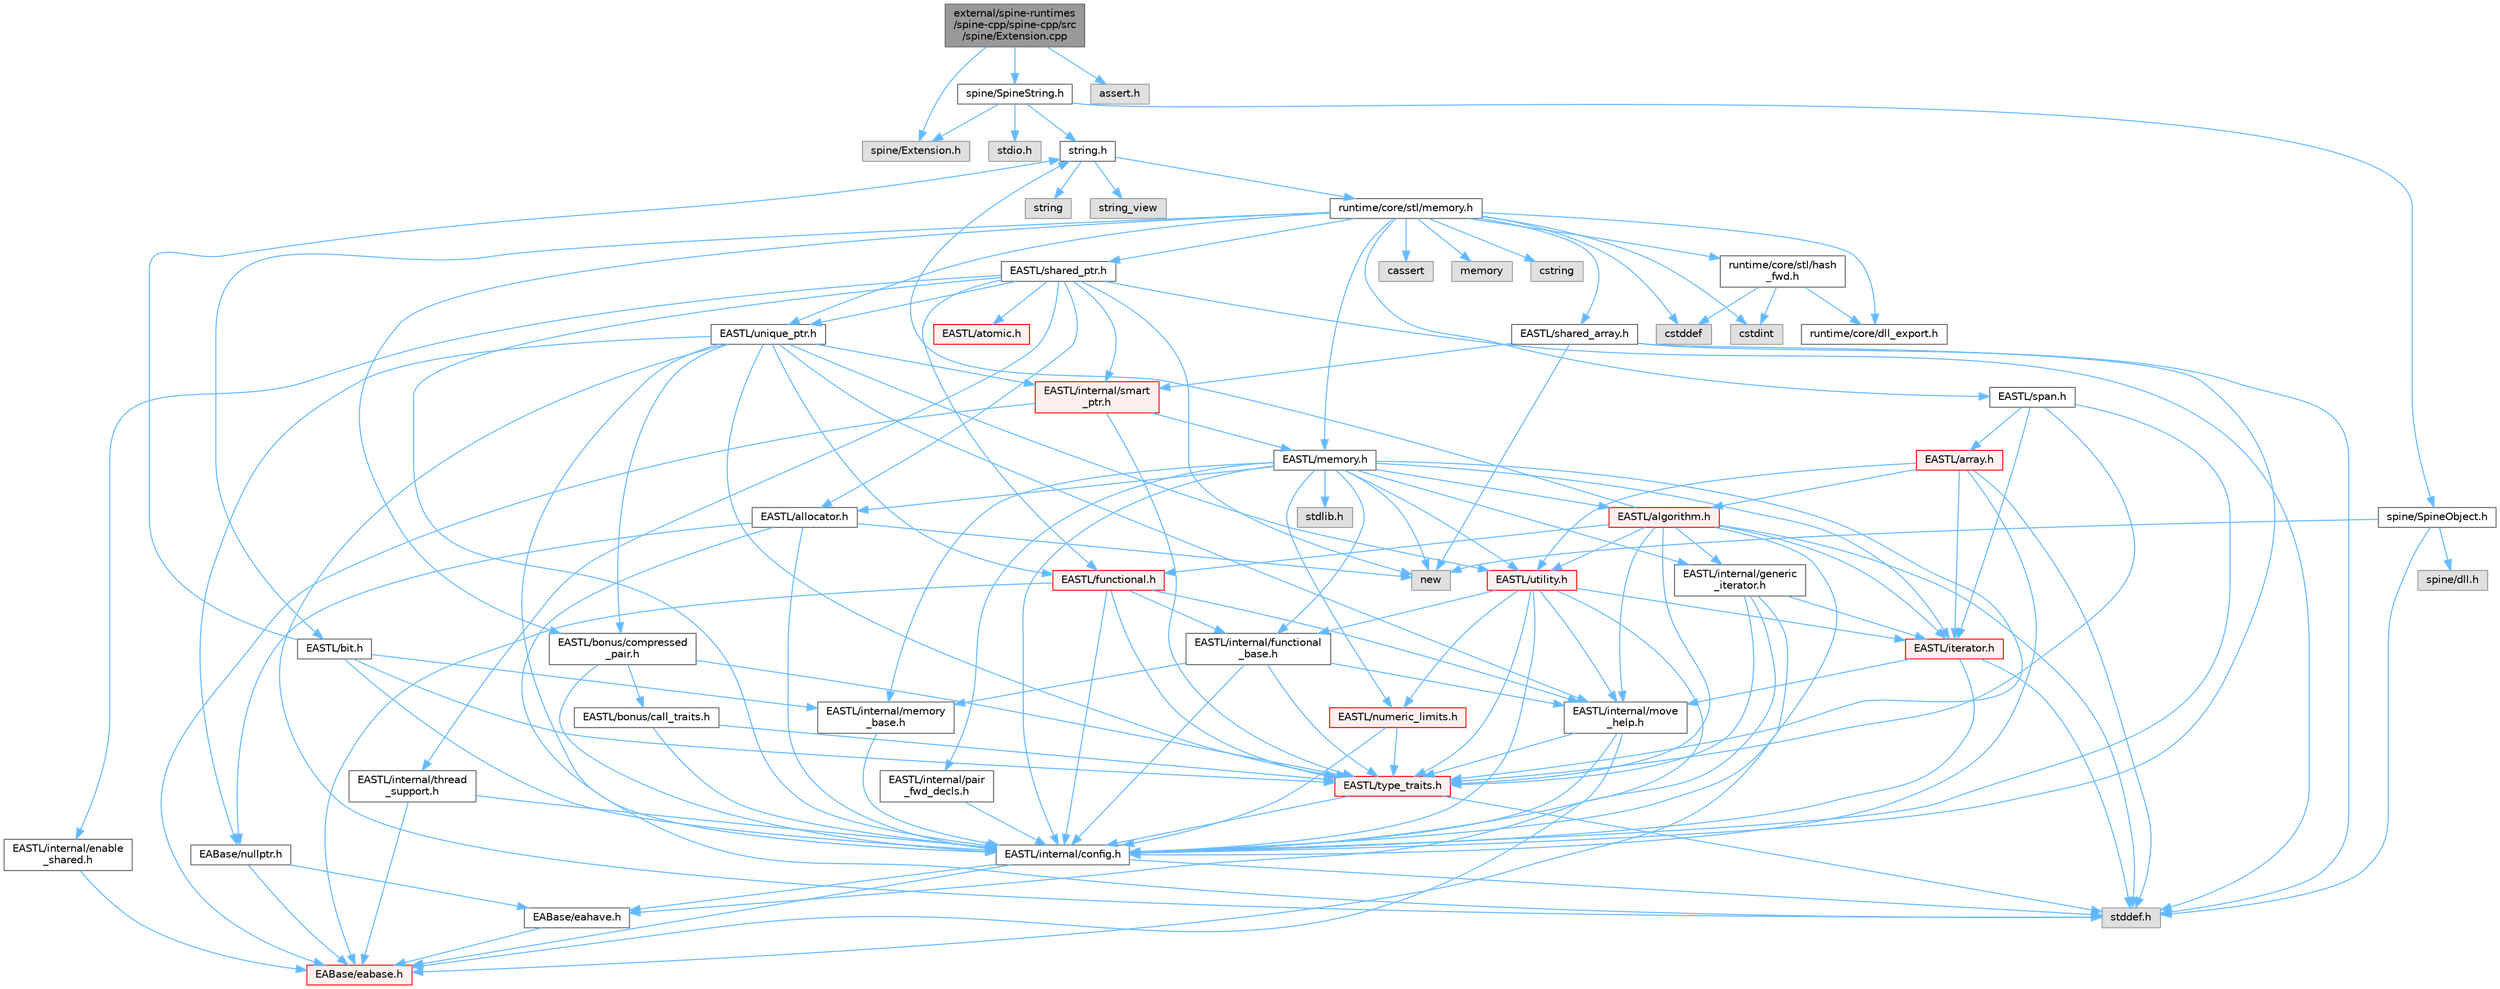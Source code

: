 digraph "external/spine-runtimes/spine-cpp/spine-cpp/src/spine/Extension.cpp"
{
 // LATEX_PDF_SIZE
  bgcolor="transparent";
  edge [fontname=Helvetica,fontsize=10,labelfontname=Helvetica,labelfontsize=10];
  node [fontname=Helvetica,fontsize=10,shape=box,height=0.2,width=0.4];
  Node1 [id="Node000001",label="external/spine-runtimes\l/spine-cpp/spine-cpp/src\l/spine/Extension.cpp",height=0.2,width=0.4,color="gray40", fillcolor="grey60", style="filled", fontcolor="black",tooltip=" "];
  Node1 -> Node2 [id="edge1_Node000001_Node000002",color="steelblue1",style="solid",tooltip=" "];
  Node2 [id="Node000002",label="spine/Extension.h",height=0.2,width=0.4,color="grey60", fillcolor="#E0E0E0", style="filled",tooltip=" "];
  Node1 -> Node3 [id="edge2_Node000001_Node000003",color="steelblue1",style="solid",tooltip=" "];
  Node3 [id="Node000003",label="spine/SpineString.h",height=0.2,width=0.4,color="grey40", fillcolor="white", style="filled",URL="$_spine_string_8h.html",tooltip=" "];
  Node3 -> Node4 [id="edge3_Node000003_Node000004",color="steelblue1",style="solid",tooltip=" "];
  Node4 [id="Node000004",label="spine/SpineObject.h",height=0.2,width=0.4,color="grey40", fillcolor="white", style="filled",URL="$_spine_object_8h.html",tooltip=" "];
  Node4 -> Node5 [id="edge4_Node000004_Node000005",color="steelblue1",style="solid",tooltip=" "];
  Node5 [id="Node000005",label="new",height=0.2,width=0.4,color="grey60", fillcolor="#E0E0E0", style="filled",tooltip=" "];
  Node4 -> Node6 [id="edge5_Node000004_Node000006",color="steelblue1",style="solid",tooltip=" "];
  Node6 [id="Node000006",label="stddef.h",height=0.2,width=0.4,color="grey60", fillcolor="#E0E0E0", style="filled",tooltip=" "];
  Node4 -> Node7 [id="edge6_Node000004_Node000007",color="steelblue1",style="solid",tooltip=" "];
  Node7 [id="Node000007",label="spine/dll.h",height=0.2,width=0.4,color="grey60", fillcolor="#E0E0E0", style="filled",tooltip=" "];
  Node3 -> Node2 [id="edge7_Node000003_Node000002",color="steelblue1",style="solid",tooltip=" "];
  Node3 -> Node8 [id="edge8_Node000003_Node000008",color="steelblue1",style="solid",tooltip=" "];
  Node8 [id="Node000008",label="string.h",height=0.2,width=0.4,color="grey40", fillcolor="white", style="filled",URL="$string_8h.html",tooltip=" "];
  Node8 -> Node9 [id="edge9_Node000008_Node000009",color="steelblue1",style="solid",tooltip=" "];
  Node9 [id="Node000009",label="string",height=0.2,width=0.4,color="grey60", fillcolor="#E0E0E0", style="filled",tooltip=" "];
  Node8 -> Node10 [id="edge10_Node000008_Node000010",color="steelblue1",style="solid",tooltip=" "];
  Node10 [id="Node000010",label="string_view",height=0.2,width=0.4,color="grey60", fillcolor="#E0E0E0", style="filled",tooltip=" "];
  Node8 -> Node11 [id="edge11_Node000008_Node000011",color="steelblue1",style="solid",tooltip=" "];
  Node11 [id="Node000011",label="runtime/core/stl/memory.h",height=0.2,width=0.4,color="grey40", fillcolor="white", style="filled",URL="$runtime_2core_2stl_2memory_8h.html",tooltip=" "];
  Node11 -> Node12 [id="edge12_Node000011_Node000012",color="steelblue1",style="solid",tooltip=" "];
  Node12 [id="Node000012",label="cstddef",height=0.2,width=0.4,color="grey60", fillcolor="#E0E0E0", style="filled",tooltip=" "];
  Node11 -> Node13 [id="edge13_Node000011_Node000013",color="steelblue1",style="solid",tooltip=" "];
  Node13 [id="Node000013",label="cstdint",height=0.2,width=0.4,color="grey60", fillcolor="#E0E0E0", style="filled",tooltip=" "];
  Node11 -> Node14 [id="edge14_Node000011_Node000014",color="steelblue1",style="solid",tooltip=" "];
  Node14 [id="Node000014",label="cassert",height=0.2,width=0.4,color="grey60", fillcolor="#E0E0E0", style="filled",tooltip=" "];
  Node11 -> Node15 [id="edge15_Node000011_Node000015",color="steelblue1",style="solid",tooltip=" "];
  Node15 [id="Node000015",label="memory",height=0.2,width=0.4,color="grey60", fillcolor="#E0E0E0", style="filled",tooltip=" "];
  Node11 -> Node16 [id="edge16_Node000011_Node000016",color="steelblue1",style="solid",tooltip=" "];
  Node16 [id="Node000016",label="cstring",height=0.2,width=0.4,color="grey60", fillcolor="#E0E0E0", style="filled",tooltip=" "];
  Node11 -> Node17 [id="edge17_Node000011_Node000017",color="steelblue1",style="solid",tooltip=" "];
  Node17 [id="Node000017",label="EASTL/bit.h",height=0.2,width=0.4,color="grey40", fillcolor="white", style="filled",URL="$bit_8h.html",tooltip=" "];
  Node17 -> Node18 [id="edge18_Node000017_Node000018",color="steelblue1",style="solid",tooltip=" "];
  Node18 [id="Node000018",label="EASTL/internal/config.h",height=0.2,width=0.4,color="grey40", fillcolor="white", style="filled",URL="$runtime_2_e_a_s_t_l_2include_2_e_a_s_t_l_2internal_2config_8h.html",tooltip=" "];
  Node18 -> Node19 [id="edge19_Node000018_Node000019",color="steelblue1",style="solid",tooltip=" "];
  Node19 [id="Node000019",label="EABase/eabase.h",height=0.2,width=0.4,color="red", fillcolor="#FFF0F0", style="filled",URL="$eabase_8h.html",tooltip=" "];
  Node18 -> Node25 [id="edge20_Node000018_Node000025",color="steelblue1",style="solid",tooltip=" "];
  Node25 [id="Node000025",label="EABase/eahave.h",height=0.2,width=0.4,color="grey40", fillcolor="white", style="filled",URL="$eahave_8h.html",tooltip=" "];
  Node25 -> Node19 [id="edge21_Node000025_Node000019",color="steelblue1",style="solid",tooltip=" "];
  Node18 -> Node6 [id="edge22_Node000018_Node000006",color="steelblue1",style="solid",tooltip=" "];
  Node17 -> Node26 [id="edge23_Node000017_Node000026",color="steelblue1",style="solid",tooltip=" "];
  Node26 [id="Node000026",label="EASTL/internal/memory\l_base.h",height=0.2,width=0.4,color="grey40", fillcolor="white", style="filled",URL="$memory__base_8h.html",tooltip=" "];
  Node26 -> Node18 [id="edge24_Node000026_Node000018",color="steelblue1",style="solid",tooltip=" "];
  Node17 -> Node27 [id="edge25_Node000017_Node000027",color="steelblue1",style="solid",tooltip=" "];
  Node27 [id="Node000027",label="EASTL/type_traits.h",height=0.2,width=0.4,color="red", fillcolor="#FFF0F0", style="filled",URL="$_e_a_s_t_l_2include_2_e_a_s_t_l_2type__traits_8h.html",tooltip=" "];
  Node27 -> Node18 [id="edge26_Node000027_Node000018",color="steelblue1",style="solid",tooltip=" "];
  Node27 -> Node6 [id="edge27_Node000027_Node000006",color="steelblue1",style="solid",tooltip=" "];
  Node17 -> Node8 [id="edge28_Node000017_Node000008",color="steelblue1",style="solid",tooltip=" "];
  Node11 -> Node37 [id="edge29_Node000011_Node000037",color="steelblue1",style="solid",tooltip=" "];
  Node37 [id="Node000037",label="EASTL/memory.h",height=0.2,width=0.4,color="grey40", fillcolor="white", style="filled",URL="$runtime_2_e_a_s_t_l_2include_2_e_a_s_t_l_2memory_8h.html",tooltip=" "];
  Node37 -> Node18 [id="edge30_Node000037_Node000018",color="steelblue1",style="solid",tooltip=" "];
  Node37 -> Node26 [id="edge31_Node000037_Node000026",color="steelblue1",style="solid",tooltip=" "];
  Node37 -> Node38 [id="edge32_Node000037_Node000038",color="steelblue1",style="solid",tooltip=" "];
  Node38 [id="Node000038",label="EASTL/internal/generic\l_iterator.h",height=0.2,width=0.4,color="grey40", fillcolor="white", style="filled",URL="$generic__iterator_8h.html",tooltip=" "];
  Node38 -> Node19 [id="edge33_Node000038_Node000019",color="steelblue1",style="solid",tooltip=" "];
  Node38 -> Node18 [id="edge34_Node000038_Node000018",color="steelblue1",style="solid",tooltip=" "];
  Node38 -> Node39 [id="edge35_Node000038_Node000039",color="steelblue1",style="solid",tooltip=" "];
  Node39 [id="Node000039",label="EASTL/iterator.h",height=0.2,width=0.4,color="red", fillcolor="#FFF0F0", style="filled",URL="$_e_a_s_t_l_2include_2_e_a_s_t_l_2iterator_8h.html",tooltip=" "];
  Node39 -> Node18 [id="edge36_Node000039_Node000018",color="steelblue1",style="solid",tooltip=" "];
  Node39 -> Node40 [id="edge37_Node000039_Node000040",color="steelblue1",style="solid",tooltip=" "];
  Node40 [id="Node000040",label="EASTL/internal/move\l_help.h",height=0.2,width=0.4,color="grey40", fillcolor="white", style="filled",URL="$move__help_8h.html",tooltip=" "];
  Node40 -> Node19 [id="edge38_Node000040_Node000019",color="steelblue1",style="solid",tooltip=" "];
  Node40 -> Node18 [id="edge39_Node000040_Node000018",color="steelblue1",style="solid",tooltip=" "];
  Node40 -> Node27 [id="edge40_Node000040_Node000027",color="steelblue1",style="solid",tooltip=" "];
  Node39 -> Node6 [id="edge41_Node000039_Node000006",color="steelblue1",style="solid",tooltip=" "];
  Node38 -> Node27 [id="edge42_Node000038_Node000027",color="steelblue1",style="solid",tooltip=" "];
  Node37 -> Node42 [id="edge43_Node000037_Node000042",color="steelblue1",style="solid",tooltip=" "];
  Node42 [id="Node000042",label="EASTL/internal/pair\l_fwd_decls.h",height=0.2,width=0.4,color="grey40", fillcolor="white", style="filled",URL="$pair__fwd__decls_8h.html",tooltip=" "];
  Node42 -> Node18 [id="edge44_Node000042_Node000018",color="steelblue1",style="solid",tooltip=" "];
  Node37 -> Node43 [id="edge45_Node000037_Node000043",color="steelblue1",style="solid",tooltip=" "];
  Node43 [id="Node000043",label="EASTL/internal/functional\l_base.h",height=0.2,width=0.4,color="grey40", fillcolor="white", style="filled",URL="$functional__base_8h.html",tooltip=" "];
  Node43 -> Node18 [id="edge46_Node000043_Node000018",color="steelblue1",style="solid",tooltip=" "];
  Node43 -> Node26 [id="edge47_Node000043_Node000026",color="steelblue1",style="solid",tooltip=" "];
  Node43 -> Node40 [id="edge48_Node000043_Node000040",color="steelblue1",style="solid",tooltip=" "];
  Node43 -> Node27 [id="edge49_Node000043_Node000027",color="steelblue1",style="solid",tooltip=" "];
  Node37 -> Node44 [id="edge50_Node000037_Node000044",color="steelblue1",style="solid",tooltip=" "];
  Node44 [id="Node000044",label="EASTL/algorithm.h",height=0.2,width=0.4,color="red", fillcolor="#FFF0F0", style="filled",URL="$_e_a_s_t_l_2include_2_e_a_s_t_l_2algorithm_8h.html",tooltip=" "];
  Node44 -> Node18 [id="edge51_Node000044_Node000018",color="steelblue1",style="solid",tooltip=" "];
  Node44 -> Node27 [id="edge52_Node000044_Node000027",color="steelblue1",style="solid",tooltip=" "];
  Node44 -> Node40 [id="edge53_Node000044_Node000040",color="steelblue1",style="solid",tooltip=" "];
  Node44 -> Node39 [id="edge54_Node000044_Node000039",color="steelblue1",style="solid",tooltip=" "];
  Node44 -> Node47 [id="edge55_Node000044_Node000047",color="steelblue1",style="solid",tooltip=" "];
  Node47 [id="Node000047",label="EASTL/functional.h",height=0.2,width=0.4,color="red", fillcolor="#FFF0F0", style="filled",URL="$_e_a_s_t_l_2include_2_e_a_s_t_l_2functional_8h.html",tooltip=" "];
  Node47 -> Node19 [id="edge56_Node000047_Node000019",color="steelblue1",style="solid",tooltip=" "];
  Node47 -> Node18 [id="edge57_Node000047_Node000018",color="steelblue1",style="solid",tooltip=" "];
  Node47 -> Node40 [id="edge58_Node000047_Node000040",color="steelblue1",style="solid",tooltip=" "];
  Node47 -> Node27 [id="edge59_Node000047_Node000027",color="steelblue1",style="solid",tooltip=" "];
  Node47 -> Node43 [id="edge60_Node000047_Node000043",color="steelblue1",style="solid",tooltip=" "];
  Node44 -> Node53 [id="edge61_Node000044_Node000053",color="steelblue1",style="solid",tooltip=" "];
  Node53 [id="Node000053",label="EASTL/utility.h",height=0.2,width=0.4,color="red", fillcolor="#FFF0F0", style="filled",URL="$runtime_2_e_a_s_t_l_2include_2_e_a_s_t_l_2utility_8h.html",tooltip=" "];
  Node53 -> Node18 [id="edge62_Node000053_Node000018",color="steelblue1",style="solid",tooltip=" "];
  Node53 -> Node27 [id="edge63_Node000053_Node000027",color="steelblue1",style="solid",tooltip=" "];
  Node53 -> Node39 [id="edge64_Node000053_Node000039",color="steelblue1",style="solid",tooltip=" "];
  Node53 -> Node54 [id="edge65_Node000053_Node000054",color="steelblue1",style="solid",tooltip=" "];
  Node54 [id="Node000054",label="EASTL/numeric_limits.h",height=0.2,width=0.4,color="red", fillcolor="#FFF0F0", style="filled",URL="$numeric__limits_8h.html",tooltip=" "];
  Node54 -> Node18 [id="edge66_Node000054_Node000018",color="steelblue1",style="solid",tooltip=" "];
  Node54 -> Node27 [id="edge67_Node000054_Node000027",color="steelblue1",style="solid",tooltip=" "];
  Node53 -> Node43 [id="edge68_Node000053_Node000043",color="steelblue1",style="solid",tooltip=" "];
  Node53 -> Node40 [id="edge69_Node000053_Node000040",color="steelblue1",style="solid",tooltip=" "];
  Node53 -> Node25 [id="edge70_Node000053_Node000025",color="steelblue1",style="solid",tooltip=" "];
  Node44 -> Node38 [id="edge71_Node000044_Node000038",color="steelblue1",style="solid",tooltip=" "];
  Node44 -> Node6 [id="edge72_Node000044_Node000006",color="steelblue1",style="solid",tooltip=" "];
  Node44 -> Node8 [id="edge73_Node000044_Node000008",color="steelblue1",style="solid",tooltip=" "];
  Node37 -> Node27 [id="edge74_Node000037_Node000027",color="steelblue1",style="solid",tooltip=" "];
  Node37 -> Node51 [id="edge75_Node000037_Node000051",color="steelblue1",style="solid",tooltip=" "];
  Node51 [id="Node000051",label="EASTL/allocator.h",height=0.2,width=0.4,color="grey40", fillcolor="white", style="filled",URL="$runtime_2_e_a_s_t_l_2include_2_e_a_s_t_l_2allocator_8h.html",tooltip=" "];
  Node51 -> Node18 [id="edge76_Node000051_Node000018",color="steelblue1",style="solid",tooltip=" "];
  Node51 -> Node29 [id="edge77_Node000051_Node000029",color="steelblue1",style="solid",tooltip=" "];
  Node29 [id="Node000029",label="EABase/nullptr.h",height=0.2,width=0.4,color="grey40", fillcolor="white", style="filled",URL="$nullptr_8h.html",tooltip=" "];
  Node29 -> Node19 [id="edge78_Node000029_Node000019",color="steelblue1",style="solid",tooltip=" "];
  Node29 -> Node25 [id="edge79_Node000029_Node000025",color="steelblue1",style="solid",tooltip=" "];
  Node51 -> Node6 [id="edge80_Node000051_Node000006",color="steelblue1",style="solid",tooltip=" "];
  Node51 -> Node5 [id="edge81_Node000051_Node000005",color="steelblue1",style="solid",tooltip=" "];
  Node37 -> Node39 [id="edge82_Node000037_Node000039",color="steelblue1",style="solid",tooltip=" "];
  Node37 -> Node53 [id="edge83_Node000037_Node000053",color="steelblue1",style="solid",tooltip=" "];
  Node37 -> Node54 [id="edge84_Node000037_Node000054",color="steelblue1",style="solid",tooltip=" "];
  Node37 -> Node63 [id="edge85_Node000037_Node000063",color="steelblue1",style="solid",tooltip=" "];
  Node63 [id="Node000063",label="stdlib.h",height=0.2,width=0.4,color="grey60", fillcolor="#E0E0E0", style="filled",tooltip=" "];
  Node37 -> Node5 [id="edge86_Node000037_Node000005",color="steelblue1",style="solid",tooltip=" "];
  Node11 -> Node64 [id="edge87_Node000011_Node000064",color="steelblue1",style="solid",tooltip=" "];
  Node64 [id="Node000064",label="EASTL/shared_array.h",height=0.2,width=0.4,color="grey40", fillcolor="white", style="filled",URL="$shared__array_8h.html",tooltip=" "];
  Node64 -> Node18 [id="edge88_Node000064_Node000018",color="steelblue1",style="solid",tooltip=" "];
  Node64 -> Node65 [id="edge89_Node000064_Node000065",color="steelblue1",style="solid",tooltip=" "];
  Node65 [id="Node000065",label="EASTL/internal/smart\l_ptr.h",height=0.2,width=0.4,color="red", fillcolor="#FFF0F0", style="filled",URL="$smart__ptr_8h.html",tooltip=" "];
  Node65 -> Node19 [id="edge90_Node000065_Node000019",color="steelblue1",style="solid",tooltip=" "];
  Node65 -> Node37 [id="edge91_Node000065_Node000037",color="steelblue1",style="solid",tooltip=" "];
  Node65 -> Node27 [id="edge92_Node000065_Node000027",color="steelblue1",style="solid",tooltip=" "];
  Node64 -> Node5 [id="edge93_Node000064_Node000005",color="steelblue1",style="solid",tooltip=" "];
  Node64 -> Node6 [id="edge94_Node000064_Node000006",color="steelblue1",style="solid",tooltip=" "];
  Node11 -> Node67 [id="edge95_Node000011_Node000067",color="steelblue1",style="solid",tooltip=" "];
  Node67 [id="Node000067",label="EASTL/unique_ptr.h",height=0.2,width=0.4,color="grey40", fillcolor="white", style="filled",URL="$unique__ptr_8h.html",tooltip=" "];
  Node67 -> Node29 [id="edge96_Node000067_Node000029",color="steelblue1",style="solid",tooltip=" "];
  Node67 -> Node68 [id="edge97_Node000067_Node000068",color="steelblue1",style="solid",tooltip=" "];
  Node68 [id="Node000068",label="EASTL/bonus/compressed\l_pair.h",height=0.2,width=0.4,color="grey40", fillcolor="white", style="filled",URL="$compressed__pair_8h.html",tooltip=" "];
  Node68 -> Node18 [id="edge98_Node000068_Node000018",color="steelblue1",style="solid",tooltip=" "];
  Node68 -> Node27 [id="edge99_Node000068_Node000027",color="steelblue1",style="solid",tooltip=" "];
  Node68 -> Node69 [id="edge100_Node000068_Node000069",color="steelblue1",style="solid",tooltip=" "];
  Node69 [id="Node000069",label="EASTL/bonus/call_traits.h",height=0.2,width=0.4,color="grey40", fillcolor="white", style="filled",URL="$call__traits_8h.html",tooltip=" "];
  Node69 -> Node18 [id="edge101_Node000069_Node000018",color="steelblue1",style="solid",tooltip=" "];
  Node69 -> Node27 [id="edge102_Node000069_Node000027",color="steelblue1",style="solid",tooltip=" "];
  Node67 -> Node47 [id="edge103_Node000067_Node000047",color="steelblue1",style="solid",tooltip=" "];
  Node67 -> Node18 [id="edge104_Node000067_Node000018",color="steelblue1",style="solid",tooltip=" "];
  Node67 -> Node40 [id="edge105_Node000067_Node000040",color="steelblue1",style="solid",tooltip=" "];
  Node67 -> Node65 [id="edge106_Node000067_Node000065",color="steelblue1",style="solid",tooltip=" "];
  Node67 -> Node27 [id="edge107_Node000067_Node000027",color="steelblue1",style="solid",tooltip=" "];
  Node67 -> Node53 [id="edge108_Node000067_Node000053",color="steelblue1",style="solid",tooltip=" "];
  Node67 -> Node6 [id="edge109_Node000067_Node000006",color="steelblue1",style="solid",tooltip=" "];
  Node11 -> Node70 [id="edge110_Node000011_Node000070",color="steelblue1",style="solid",tooltip=" "];
  Node70 [id="Node000070",label="EASTL/shared_ptr.h",height=0.2,width=0.4,color="grey40", fillcolor="white", style="filled",URL="$shared__ptr_8h.html",tooltip=" "];
  Node70 -> Node18 [id="edge111_Node000070_Node000018",color="steelblue1",style="solid",tooltip=" "];
  Node70 -> Node65 [id="edge112_Node000070_Node000065",color="steelblue1",style="solid",tooltip=" "];
  Node70 -> Node71 [id="edge113_Node000070_Node000071",color="steelblue1",style="solid",tooltip=" "];
  Node71 [id="Node000071",label="EASTL/internal/thread\l_support.h",height=0.2,width=0.4,color="grey40", fillcolor="white", style="filled",URL="$thread__support_8h.html",tooltip=" "];
  Node71 -> Node19 [id="edge114_Node000071_Node000019",color="steelblue1",style="solid",tooltip=" "];
  Node71 -> Node18 [id="edge115_Node000071_Node000018",color="steelblue1",style="solid",tooltip=" "];
  Node70 -> Node67 [id="edge116_Node000070_Node000067",color="steelblue1",style="solid",tooltip=" "];
  Node70 -> Node47 [id="edge117_Node000070_Node000047",color="steelblue1",style="solid",tooltip=" "];
  Node70 -> Node51 [id="edge118_Node000070_Node000051",color="steelblue1",style="solid",tooltip=" "];
  Node70 -> Node72 [id="edge119_Node000070_Node000072",color="steelblue1",style="solid",tooltip=" "];
  Node72 [id="Node000072",label="EASTL/atomic.h",height=0.2,width=0.4,color="red", fillcolor="#FFF0F0", style="filled",URL="$runtime_2_e_a_s_t_l_2include_2_e_a_s_t_l_2atomic_8h.html",tooltip=" "];
  Node70 -> Node5 [id="edge120_Node000070_Node000005",color="steelblue1",style="solid",tooltip=" "];
  Node70 -> Node6 [id="edge121_Node000070_Node000006",color="steelblue1",style="solid",tooltip=" "];
  Node70 -> Node149 [id="edge122_Node000070_Node000149",color="steelblue1",style="solid",tooltip=" "];
  Node149 [id="Node000149",label="EASTL/internal/enable\l_shared.h",height=0.2,width=0.4,color="grey40", fillcolor="white", style="filled",URL="$enable__shared_8h.html",tooltip=" "];
  Node149 -> Node19 [id="edge123_Node000149_Node000019",color="steelblue1",style="solid",tooltip=" "];
  Node11 -> Node150 [id="edge124_Node000011_Node000150",color="steelblue1",style="solid",tooltip=" "];
  Node150 [id="Node000150",label="EASTL/span.h",height=0.2,width=0.4,color="grey40", fillcolor="white", style="filled",URL="$span_8h.html",tooltip=" "];
  Node150 -> Node18 [id="edge125_Node000150_Node000018",color="steelblue1",style="solid",tooltip=" "];
  Node150 -> Node27 [id="edge126_Node000150_Node000027",color="steelblue1",style="solid",tooltip=" "];
  Node150 -> Node39 [id="edge127_Node000150_Node000039",color="steelblue1",style="solid",tooltip=" "];
  Node150 -> Node151 [id="edge128_Node000150_Node000151",color="steelblue1",style="solid",tooltip=" "];
  Node151 [id="Node000151",label="EASTL/array.h",height=0.2,width=0.4,color="red", fillcolor="#FFF0F0", style="filled",URL="$runtime_2_e_a_s_t_l_2include_2_e_a_s_t_l_2array_8h.html",tooltip=" "];
  Node151 -> Node18 [id="edge129_Node000151_Node000018",color="steelblue1",style="solid",tooltip=" "];
  Node151 -> Node39 [id="edge130_Node000151_Node000039",color="steelblue1",style="solid",tooltip=" "];
  Node151 -> Node44 [id="edge131_Node000151_Node000044",color="steelblue1",style="solid",tooltip=" "];
  Node151 -> Node53 [id="edge132_Node000151_Node000053",color="steelblue1",style="solid",tooltip=" "];
  Node151 -> Node6 [id="edge133_Node000151_Node000006",color="steelblue1",style="solid",tooltip=" "];
  Node11 -> Node68 [id="edge134_Node000011_Node000068",color="steelblue1",style="solid",tooltip=" "];
  Node11 -> Node153 [id="edge135_Node000011_Node000153",color="steelblue1",style="solid",tooltip=" "];
  Node153 [id="Node000153",label="runtime/core/dll_export.h",height=0.2,width=0.4,color="grey40", fillcolor="white", style="filled",URL="$dll__export_8h.html",tooltip=" "];
  Node11 -> Node154 [id="edge136_Node000011_Node000154",color="steelblue1",style="solid",tooltip=" "];
  Node154 [id="Node000154",label="runtime/core/stl/hash\l_fwd.h",height=0.2,width=0.4,color="grey40", fillcolor="white", style="filled",URL="$hash__fwd_8h.html",tooltip=" "];
  Node154 -> Node12 [id="edge137_Node000154_Node000012",color="steelblue1",style="solid",tooltip=" "];
  Node154 -> Node13 [id="edge138_Node000154_Node000013",color="steelblue1",style="solid",tooltip=" "];
  Node154 -> Node153 [id="edge139_Node000154_Node000153",color="steelblue1",style="solid",tooltip=" "];
  Node3 -> Node155 [id="edge140_Node000003_Node000155",color="steelblue1",style="solid",tooltip=" "];
  Node155 [id="Node000155",label="stdio.h",height=0.2,width=0.4,color="grey60", fillcolor="#E0E0E0", style="filled",tooltip=" "];
  Node1 -> Node156 [id="edge141_Node000001_Node000156",color="steelblue1",style="solid",tooltip=" "];
  Node156 [id="Node000156",label="assert.h",height=0.2,width=0.4,color="grey60", fillcolor="#E0E0E0", style="filled",tooltip=" "];
}
